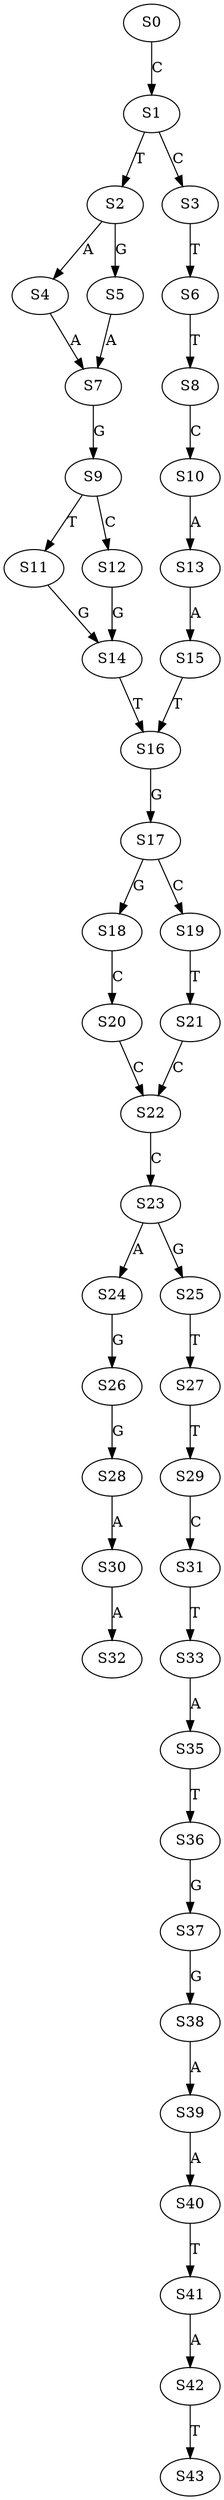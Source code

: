 strict digraph  {
	S0 -> S1 [ label = C ];
	S1 -> S2 [ label = T ];
	S1 -> S3 [ label = C ];
	S2 -> S4 [ label = A ];
	S2 -> S5 [ label = G ];
	S3 -> S6 [ label = T ];
	S4 -> S7 [ label = A ];
	S5 -> S7 [ label = A ];
	S6 -> S8 [ label = T ];
	S7 -> S9 [ label = G ];
	S8 -> S10 [ label = C ];
	S9 -> S11 [ label = T ];
	S9 -> S12 [ label = C ];
	S10 -> S13 [ label = A ];
	S11 -> S14 [ label = G ];
	S12 -> S14 [ label = G ];
	S13 -> S15 [ label = A ];
	S14 -> S16 [ label = T ];
	S15 -> S16 [ label = T ];
	S16 -> S17 [ label = G ];
	S17 -> S18 [ label = G ];
	S17 -> S19 [ label = C ];
	S18 -> S20 [ label = C ];
	S19 -> S21 [ label = T ];
	S20 -> S22 [ label = C ];
	S21 -> S22 [ label = C ];
	S22 -> S23 [ label = C ];
	S23 -> S24 [ label = A ];
	S23 -> S25 [ label = G ];
	S24 -> S26 [ label = G ];
	S25 -> S27 [ label = T ];
	S26 -> S28 [ label = G ];
	S27 -> S29 [ label = T ];
	S28 -> S30 [ label = A ];
	S29 -> S31 [ label = C ];
	S30 -> S32 [ label = A ];
	S31 -> S33 [ label = T ];
	S33 -> S35 [ label = A ];
	S35 -> S36 [ label = T ];
	S36 -> S37 [ label = G ];
	S37 -> S38 [ label = G ];
	S38 -> S39 [ label = A ];
	S39 -> S40 [ label = A ];
	S40 -> S41 [ label = T ];
	S41 -> S42 [ label = A ];
	S42 -> S43 [ label = T ];
}
